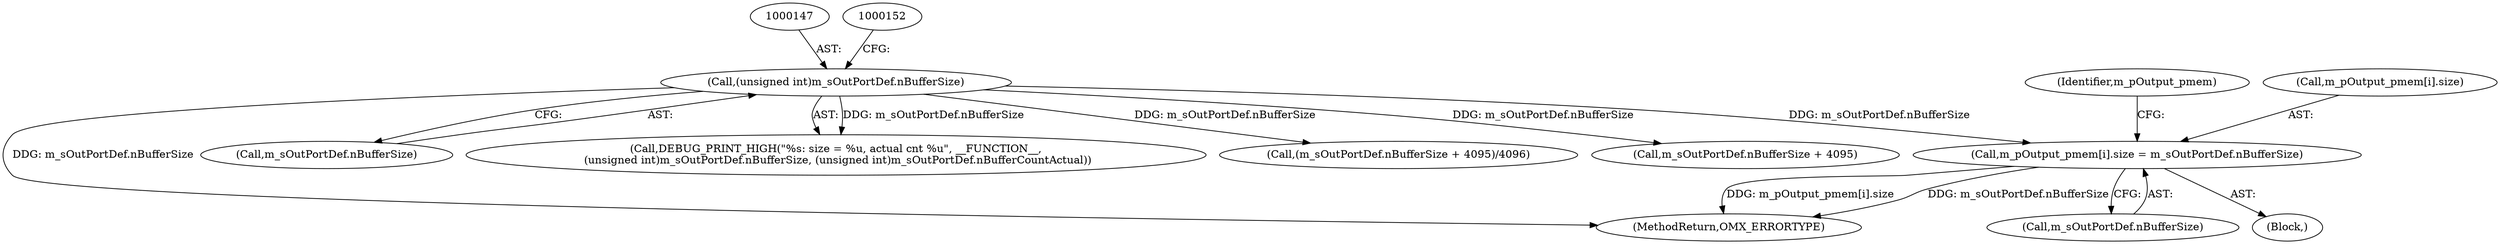 digraph "0_Android_d575ecf607056d8e3328ef2eb56c52e98f81e87d_0@array" {
"1000420" [label="(Call,m_pOutput_pmem[i].size = m_sOutPortDef.nBufferSize)"];
"1000146" [label="(Call,(unsigned int)m_sOutPortDef.nBufferSize)"];
"1000420" [label="(Call,m_pOutput_pmem[i].size = m_sOutPortDef.nBufferSize)"];
"1000365" [label="(Call,(m_sOutPortDef.nBufferSize + 4095)/4096)"];
"1000432" [label="(Identifier,m_pOutput_pmem)"];
"1000366" [label="(Call,m_sOutPortDef.nBufferSize + 4095)"];
"1000619" [label="(MethodReturn,OMX_ERRORTYPE)"];
"1000148" [label="(Call,m_sOutPortDef.nBufferSize)"];
"1000143" [label="(Call,DEBUG_PRINT_HIGH(\"%s: size = %u, actual cnt %u\", __FUNCTION__,\n (unsigned int)m_sOutPortDef.nBufferSize, (unsigned int)m_sOutPortDef.nBufferCountActual))"];
"1000421" [label="(Call,m_pOutput_pmem[i].size)"];
"1000426" [label="(Call,m_sOutPortDef.nBufferSize)"];
"1000361" [label="(Block,)"];
"1000146" [label="(Call,(unsigned int)m_sOutPortDef.nBufferSize)"];
"1000420" -> "1000361"  [label="AST: "];
"1000420" -> "1000426"  [label="CFG: "];
"1000421" -> "1000420"  [label="AST: "];
"1000426" -> "1000420"  [label="AST: "];
"1000432" -> "1000420"  [label="CFG: "];
"1000420" -> "1000619"  [label="DDG: m_sOutPortDef.nBufferSize"];
"1000420" -> "1000619"  [label="DDG: m_pOutput_pmem[i].size"];
"1000146" -> "1000420"  [label="DDG: m_sOutPortDef.nBufferSize"];
"1000146" -> "1000143"  [label="AST: "];
"1000146" -> "1000148"  [label="CFG: "];
"1000147" -> "1000146"  [label="AST: "];
"1000148" -> "1000146"  [label="AST: "];
"1000152" -> "1000146"  [label="CFG: "];
"1000146" -> "1000619"  [label="DDG: m_sOutPortDef.nBufferSize"];
"1000146" -> "1000143"  [label="DDG: m_sOutPortDef.nBufferSize"];
"1000146" -> "1000365"  [label="DDG: m_sOutPortDef.nBufferSize"];
"1000146" -> "1000366"  [label="DDG: m_sOutPortDef.nBufferSize"];
}

